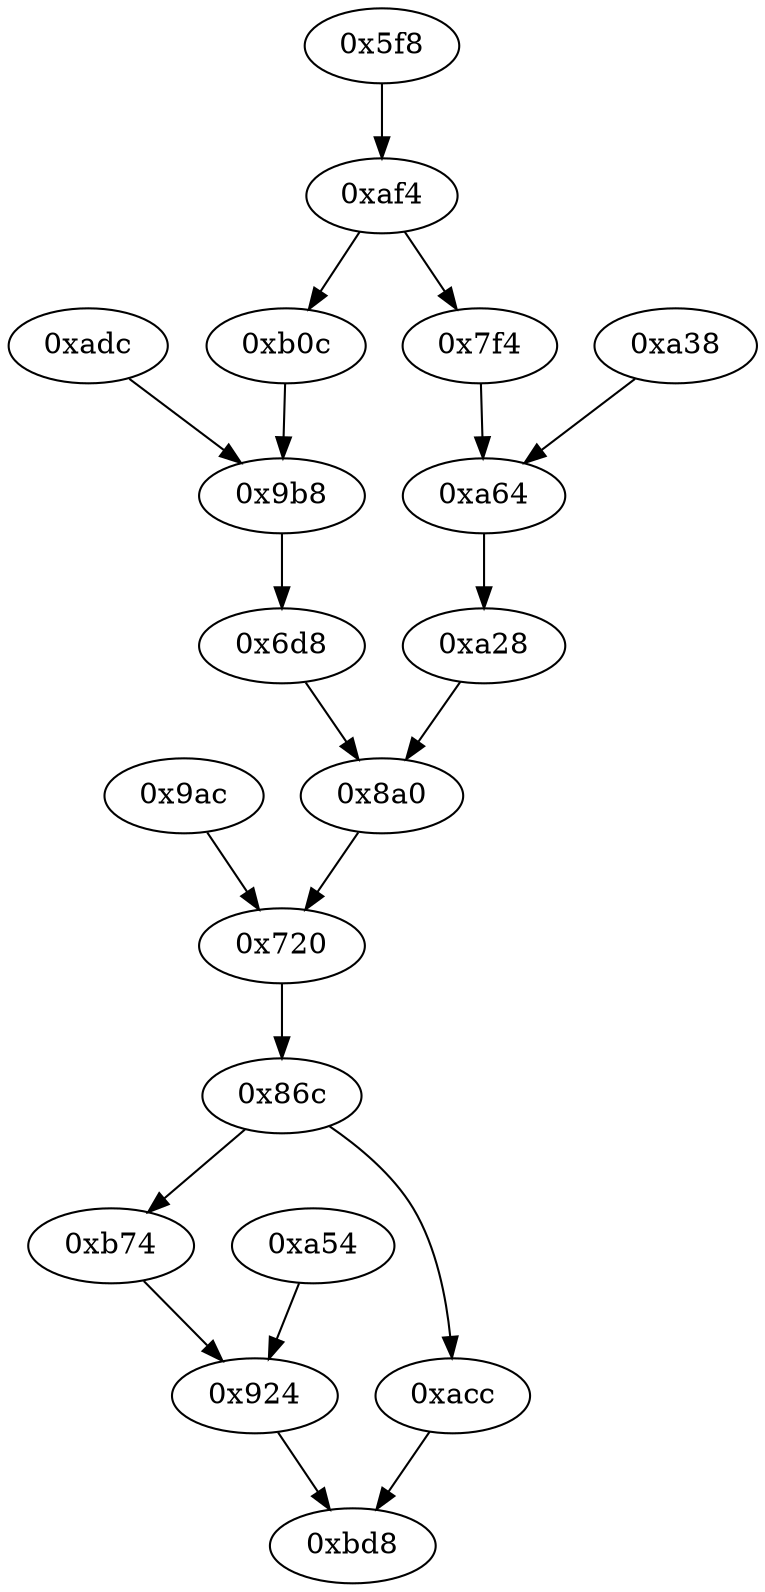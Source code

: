 strict digraph "" {
	"0x9ac"	 [opcode="[u'ldrb', u'mov', u'b']"];
	"0x720"	 [opcode="[u'ldrb', u'ldr', u'cmp', u'mov', u'mov', u'strb', u'ldr', u'ldr', u'ldr', u'sub', u'sub', u'add', u'mul', u'mvn', u'ldr', u'ldr', \
u'orr', u'mov', u'cmn', u'mov', u'cmp', u'mov', u'mov', u'mov', u'cmn', u'mov', u'mov', u'b']"];
	"0x9ac" -> "0x720";
	"0x924"	 [opcode="[u'ldr', u'bl', u'ldr', u'mov', u'ldr', u'ldr', u'sub', u'sub', u'add', u'mul', u'eor', u'and', u'ldr', u'mov', u'mov', u'ldr', \
u'ldr', u'cmp', u'mov', u'teq', u'mov', u'mov', u'cmp', u'mov', u'cmp', u'mov', u'b']"];
	"0xbd8"	 [opcode="[u'mov', u'sub', u'pop']"];
	"0x924" -> "0xbd8";
	"0x86c"	 [opcode="[u'ldrb', u'ldr', u'ldr', u'cmp', u'mov', u'b']"];
	"0xb74"	 [opcode="[u'ldr', u'ldr', u'ldr', u'ldr', u'sub', u'sub', u'add', u'mul', u'eor', u'and', u'ldr', u'mov', u'mov', u'ldr', u'cmp', u'mov', \
u'cmp', u'mov', u'mov', u'cmp', u'mov', u'mov', u'teq', u'mov', u'b']"];
	"0x86c" -> "0xb74";
	"0xacc"	 [opcode="[u'ldr', u'bl', u'mov', u'b']"];
	"0x86c" -> "0xacc";
	"0xaf4"	 [opcode="[u'ldr', u'ldr', u'ldr', u'cmp', u'mov', u'b']"];
	"0x7f4"	 [opcode="[u'ldr', u'ldr', u'ldr', u'ldr', u'mov', u'rsb', u'cmp', u'mvn', u'mov', u'mul', u'mov', u'mvn', u'ldr', u'orr', u'cmn', u'mov', \
u'teq', u'mov', u'mov', u'cmn', u'mov', u'mov', u'b']"];
	"0xaf4" -> "0x7f4";
	"0xb0c"	 [opcode="[u'ldr', u'mov', u'ldr', u'ldr', u'add', u'sub', u'sub', u'mul', u'mov', u'eor', u'and', u'ldr', u'mov', u'ldr', u'cmp', u'mov', \
u'teq', u'ldr', u'ldr', u'mov', u'cmp', u'mov', u'mov', u'cmp', u'mov', u'b']"];
	"0xaf4" -> "0xb0c";
	"0xa64"	 [opcode="[u'ldr', u'ldr', u'lsl', u'strb', u'ldr', u'ldr', u'rsb', u'mvn', u'mul', u'eor', u'and', u'ldr', u'ldr', u'mov', u'mov', u'cmp', \
u'mov', u'cmp', u'mov', u'mov', u'cmp', u'mov', u'mov']"];
	"0xa28"	 [opcode="[u'ldrb']"];
	"0xa64" -> "0xa28";
	"0x720" -> "0x86c";
	"0xa54"	 [opcode="[u'ldr', u'bl', u'ldr', u'b']"];
	"0xa54" -> "0x924";
	"0x8a0"	 [opcode="[u'ldr', u'ldr', u'strb', u'ldr', u'ldr', u'ldr', u'ldr', u'mov', u'sub', u'cmp', u'sub', u'mov', u'add', u'mul', u'mov', u'mvn', \
u'orr', u'cmn', u'mov', u'teq', u'mov', u'mov', u'cmn', u'mov', u'mov', u'b']"];
	"0xa28" -> "0x8a0";
	"0x7f4" -> "0xa64";
	"0x9b8"	 [opcode="[u'ldr', u'ldr', u'smull', u'add', u'mov', u'strb', u'ldr', u'ldr', u'ldr', u'ldr', u'cmp', u'mov', u'sub', u'mul', u'mvn', u'mov', \
u'orr', u'ldr', u'cmn', u'mov', u'teq', u'ldr', u'mov', u'cmn', u'mov', u'cmp', u'mov', u'b']"];
	"0x6d8"	 [opcode="[u'ldrb', u'b']"];
	"0x9b8" -> "0x6d8";
	"0x8a0" -> "0x720";
	"0x6d8" -> "0x8a0";
	"0x5f8"	 [opcode="[u'push', u'add', u'sub', u'ldr', u'mvn', u'ldrb', u'str', u'ldr', u'ldr', u'str', u'ldr', u'ldr', u'str', u'ldr', u'str', u'ldr', \
u'str', u'ldr', u'ldr', u'ldr', u'ldr', u'str', u'ldr', u'ldr', u'add', u'str', u'ldr', u'add', u'str', u'ldr', u'add', u'str', \
u'str', u'b']"];
	"0x5f8" -> "0xaf4";
	"0xb74" -> "0x924";
	"0xb0c" -> "0x9b8";
	"0xadc"	 [opcode="[u'ldr', u'ldr', u'ldr', u'ldr', u'ldr', u'b']"];
	"0xadc" -> "0x9b8";
	"0xacc" -> "0xbd8";
	"0xa38"	 [opcode="[u'ldr', u'ldr', u'ldr', u'ldr', u'ldr', u'ldr', u'b']"];
	"0xa38" -> "0xa64";
}

